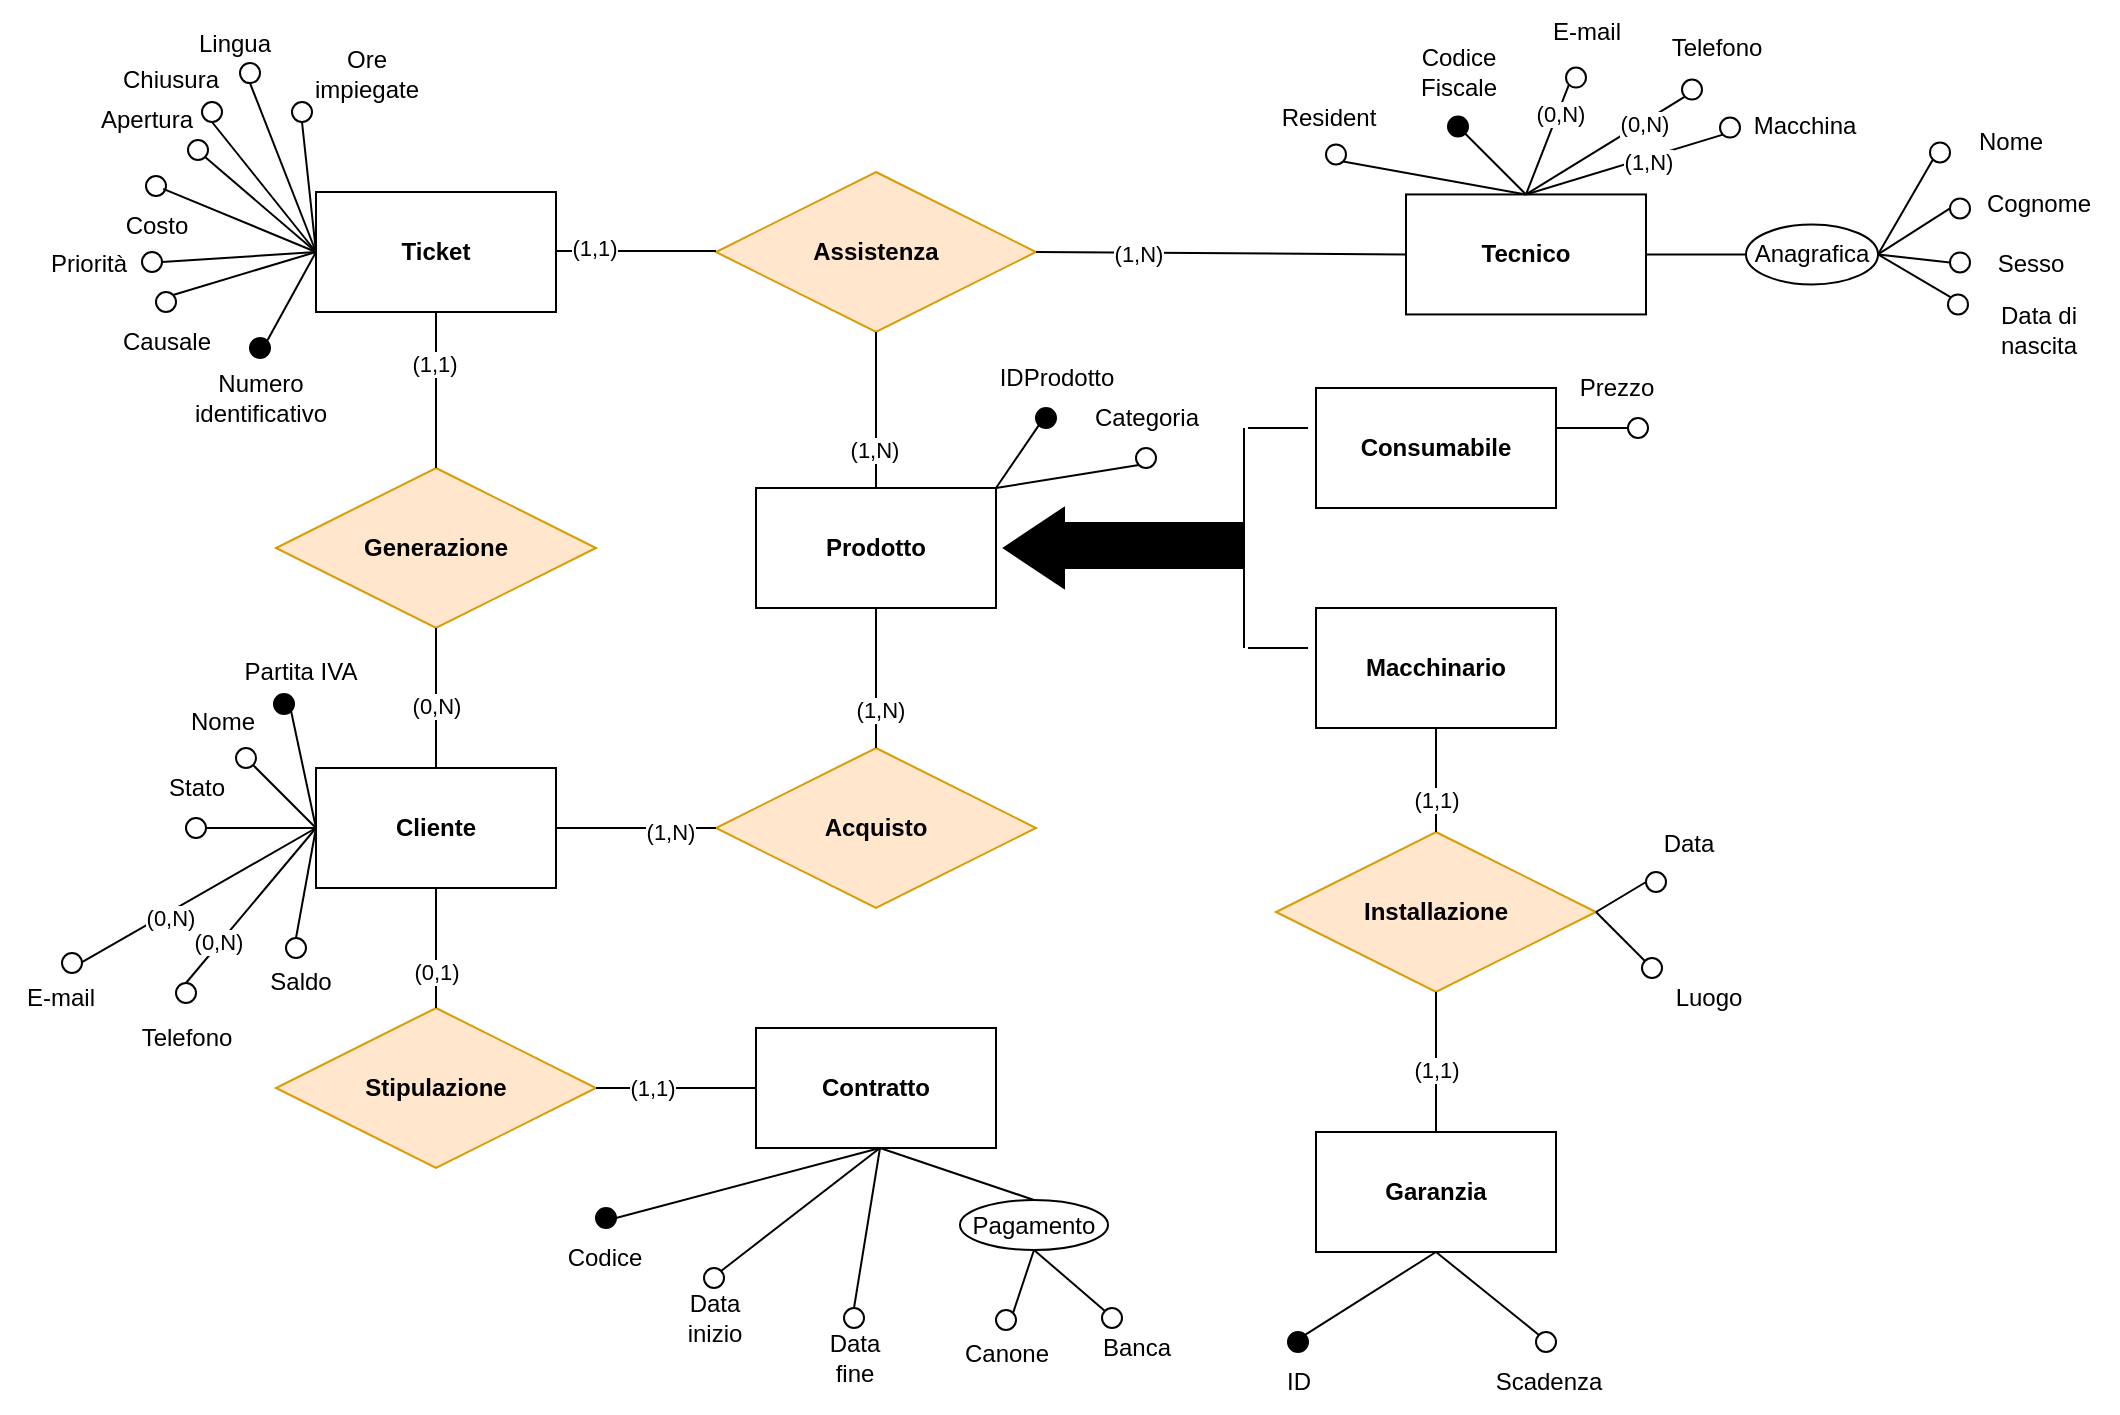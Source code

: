 <mxfile version="20.2.3" type="device"><diagram id="WCkFKTcD8QJV4buG_M0Y" name="Pagina-1"><mxGraphModel dx="1038" dy="641" grid="1" gridSize="10" guides="1" tooltips="1" connect="1" arrows="1" fold="1" page="1" pageScale="1" pageWidth="827" pageHeight="1169" math="0" shadow="0"><root><mxCell id="0"/><mxCell id="1" parent="0"/><mxCell id="jaDOFw0nCV8TzY5Cph0E-1" value="&lt;b&gt;Contratto&lt;/b&gt;" style="rounded=0;whiteSpace=wrap;html=1;" parent="1" vertex="1"><mxGeometry x="428" y="528" width="120" height="60" as="geometry"/></mxCell><mxCell id="jaDOFw0nCV8TzY5Cph0E-2" value="&lt;b&gt;Cliente&lt;/b&gt;" style="rounded=0;whiteSpace=wrap;html=1;" parent="1" vertex="1"><mxGeometry x="208" y="398" width="120" height="60" as="geometry"/></mxCell><mxCell id="jaDOFw0nCV8TzY5Cph0E-3" value="&lt;b&gt;Ticket&lt;/b&gt;" style="rounded=0;whiteSpace=wrap;html=1;" parent="1" vertex="1"><mxGeometry x="208" y="110" width="120" height="60" as="geometry"/></mxCell><mxCell id="jaDOFw0nCV8TzY5Cph0E-4" value="&lt;b&gt;Tecnico&lt;/b&gt;" style="rounded=0;whiteSpace=wrap;html=1;" parent="1" vertex="1"><mxGeometry x="753" y="111.22" width="120" height="60" as="geometry"/></mxCell><mxCell id="jaDOFw0nCV8TzY5Cph0E-5" value="&lt;b&gt;Stipulazione&lt;/b&gt;" style="rhombus;whiteSpace=wrap;html=1;fillColor=#ffe6cc;strokeColor=#d79b00;" parent="1" vertex="1"><mxGeometry x="188" y="518" width="160" height="80" as="geometry"/></mxCell><mxCell id="jaDOFw0nCV8TzY5Cph0E-6" value="&lt;b&gt;Generazione&lt;/b&gt;" style="rhombus;whiteSpace=wrap;html=1;fillColor=#ffe6cc;strokeColor=#d79b00;" parent="1" vertex="1"><mxGeometry x="188" y="248" width="160" height="80" as="geometry"/></mxCell><mxCell id="jaDOFw0nCV8TzY5Cph0E-7" value="" style="endArrow=none;html=1;rounded=0;exitX=0.5;exitY=0;exitDx=0;exitDy=0;entryX=0.5;entryY=1;entryDx=0;entryDy=0;" parent="1" source="jaDOFw0nCV8TzY5Cph0E-2" target="jaDOFw0nCV8TzY5Cph0E-6" edge="1"><mxGeometry width="50" height="50" relative="1" as="geometry"><mxPoint x="267.5" y="388" as="sourcePoint"/><mxPoint x="267.5" y="338" as="targetPoint"/></mxGeometry></mxCell><mxCell id="-6jxkSD3KiREKFxEEnWQ-5" value="(0,N)" style="edgeLabel;html=1;align=center;verticalAlign=middle;resizable=0;points=[];" parent="jaDOFw0nCV8TzY5Cph0E-7" vertex="1" connectable="0"><mxGeometry x="-0.469" y="2" relative="1" as="geometry"><mxPoint x="2" y="-13" as="offset"/></mxGeometry></mxCell><mxCell id="jaDOFw0nCV8TzY5Cph0E-8" value="&lt;b&gt;Assistenza&lt;/b&gt;" style="rhombus;whiteSpace=wrap;html=1;fillColor=#ffe6cc;strokeColor=#d79b00;" parent="1" vertex="1"><mxGeometry x="408" y="100" width="160" height="80" as="geometry"/></mxCell><mxCell id="jaDOFw0nCV8TzY5Cph0E-9" value="" style="endArrow=none;html=1;rounded=0;" parent="1" edge="1"><mxGeometry width="50" height="50" relative="1" as="geometry"><mxPoint x="328" y="139.5" as="sourcePoint"/><mxPoint x="408" y="139.5" as="targetPoint"/></mxGeometry></mxCell><mxCell id="-6jxkSD3KiREKFxEEnWQ-7" value="(1,1)" style="edgeLabel;html=1;align=center;verticalAlign=middle;resizable=0;points=[];" parent="jaDOFw0nCV8TzY5Cph0E-9" vertex="1" connectable="0"><mxGeometry x="-0.525" y="2" relative="1" as="geometry"><mxPoint as="offset"/></mxGeometry></mxCell><mxCell id="jaDOFw0nCV8TzY5Cph0E-10" value="" style="endArrow=none;html=1;rounded=0;exitX=1;exitY=0.5;exitDx=0;exitDy=0;entryX=0;entryY=0.5;entryDx=0;entryDy=0;" parent="1" source="jaDOFw0nCV8TzY5Cph0E-8" target="jaDOFw0nCV8TzY5Cph0E-4" edge="1"><mxGeometry width="50" height="50" relative="1" as="geometry"><mxPoint x="717" y="139.5" as="sourcePoint"/><mxPoint x="797" y="139.5" as="targetPoint"/></mxGeometry></mxCell><mxCell id="-6jxkSD3KiREKFxEEnWQ-8" value="(1,N)" style="edgeLabel;html=1;align=center;verticalAlign=middle;resizable=0;points=[];" parent="jaDOFw0nCV8TzY5Cph0E-10" vertex="1" connectable="0"><mxGeometry x="-0.45" relative="1" as="geometry"><mxPoint as="offset"/></mxGeometry></mxCell><mxCell id="jaDOFw0nCV8TzY5Cph0E-11" value="&lt;b&gt;Prodotto&lt;/b&gt;" style="rounded=0;whiteSpace=wrap;html=1;" parent="1" vertex="1"><mxGeometry x="428" y="258" width="120" height="60" as="geometry"/></mxCell><mxCell id="jaDOFw0nCV8TzY5Cph0E-12" value="" style="endArrow=none;html=1;rounded=0;entryX=0.5;entryY=1;entryDx=0;entryDy=0;exitX=0.5;exitY=0;exitDx=0;exitDy=0;" parent="1" source="jaDOFw0nCV8TzY5Cph0E-6" target="jaDOFw0nCV8TzY5Cph0E-3" edge="1"><mxGeometry width="50" height="50" relative="1" as="geometry"><mxPoint x="478" y="298" as="sourcePoint"/><mxPoint x="528" y="248" as="targetPoint"/></mxGeometry></mxCell><mxCell id="-6jxkSD3KiREKFxEEnWQ-6" value="(1,1)" style="edgeLabel;html=1;align=center;verticalAlign=middle;resizable=0;points=[];" parent="jaDOFw0nCV8TzY5Cph0E-12" vertex="1" connectable="0"><mxGeometry x="0.349" y="1" relative="1" as="geometry"><mxPoint as="offset"/></mxGeometry></mxCell><mxCell id="jaDOFw0nCV8TzY5Cph0E-13" value="&lt;b&gt;Acquisto&lt;/b&gt;" style="rhombus;whiteSpace=wrap;html=1;fillColor=#ffe6cc;strokeColor=#d79b00;" parent="1" vertex="1"><mxGeometry x="408" y="388" width="160" height="80" as="geometry"/></mxCell><mxCell id="jaDOFw0nCV8TzY5Cph0E-14" value="" style="endArrow=none;html=1;rounded=0;exitX=0.5;exitY=1;exitDx=0;exitDy=0;entryX=0.5;entryY=0;entryDx=0;entryDy=0;" parent="1" source="jaDOFw0nCV8TzY5Cph0E-2" target="jaDOFw0nCV8TzY5Cph0E-5" edge="1"><mxGeometry width="50" height="50" relative="1" as="geometry"><mxPoint x="478" y="438" as="sourcePoint"/><mxPoint x="528" y="388" as="targetPoint"/></mxGeometry></mxCell><mxCell id="-6jxkSD3KiREKFxEEnWQ-3" value="(0,1)" style="edgeLabel;html=1;align=center;verticalAlign=middle;resizable=0;points=[];" parent="jaDOFw0nCV8TzY5Cph0E-14" vertex="1" connectable="0"><mxGeometry x="0.613" relative="1" as="geometry"><mxPoint y="-7" as="offset"/></mxGeometry></mxCell><mxCell id="jaDOFw0nCV8TzY5Cph0E-15" value="" style="endArrow=none;html=1;rounded=0;entryX=0.5;entryY=1;entryDx=0;entryDy=0;exitX=0.5;exitY=0;exitDx=0;exitDy=0;" parent="1" source="jaDOFw0nCV8TzY5Cph0E-13" target="jaDOFw0nCV8TzY5Cph0E-11" edge="1"><mxGeometry width="50" height="50" relative="1" as="geometry"><mxPoint x="478" y="408" as="sourcePoint"/><mxPoint x="528" y="358" as="targetPoint"/></mxGeometry></mxCell><mxCell id="-6jxkSD3KiREKFxEEnWQ-2" value="(1,N)" style="edgeLabel;html=1;align=center;verticalAlign=middle;resizable=0;points=[];" parent="jaDOFw0nCV8TzY5Cph0E-15" vertex="1" connectable="0"><mxGeometry x="-0.44" y="-2" relative="1" as="geometry"><mxPoint as="offset"/></mxGeometry></mxCell><mxCell id="jaDOFw0nCV8TzY5Cph0E-16" value="" style="endArrow=none;html=1;rounded=0;entryX=1;entryY=0.5;entryDx=0;entryDy=0;exitX=0;exitY=0.5;exitDx=0;exitDy=0;" parent="1" source="jaDOFw0nCV8TzY5Cph0E-13" target="jaDOFw0nCV8TzY5Cph0E-2" edge="1"><mxGeometry width="50" height="50" relative="1" as="geometry"><mxPoint x="488" y="418" as="sourcePoint"/><mxPoint x="538" y="368" as="targetPoint"/></mxGeometry></mxCell><mxCell id="-6jxkSD3KiREKFxEEnWQ-1" value="(1,N)" style="edgeLabel;html=1;align=center;verticalAlign=middle;resizable=0;points=[];" parent="jaDOFw0nCV8TzY5Cph0E-16" vertex="1" connectable="0"><mxGeometry x="-0.425" y="2" relative="1" as="geometry"><mxPoint as="offset"/></mxGeometry></mxCell><mxCell id="jaDOFw0nCV8TzY5Cph0E-17" value="" style="endArrow=none;html=1;rounded=0;exitX=1;exitY=0.5;exitDx=0;exitDy=0;entryX=0;entryY=0.5;entryDx=0;entryDy=0;" parent="1" source="jaDOFw0nCV8TzY5Cph0E-5" target="jaDOFw0nCV8TzY5Cph0E-1" edge="1"><mxGeometry width="50" height="50" relative="1" as="geometry"><mxPoint x="488" y="418" as="sourcePoint"/><mxPoint x="538" y="368" as="targetPoint"/></mxGeometry></mxCell><mxCell id="-6jxkSD3KiREKFxEEnWQ-4" value="(1,1)" style="edgeLabel;html=1;align=center;verticalAlign=middle;resizable=0;points=[];" parent="jaDOFw0nCV8TzY5Cph0E-17" vertex="1" connectable="0"><mxGeometry x="-0.7" relative="1" as="geometry"><mxPoint x="16" as="offset"/></mxGeometry></mxCell><mxCell id="jaDOFw0nCV8TzY5Cph0E-18" value="" style="endArrow=none;html=1;rounded=0;entryX=0.5;entryY=1;entryDx=0;entryDy=0;exitX=0.5;exitY=0;exitDx=0;exitDy=0;" parent="1" source="jaDOFw0nCV8TzY5Cph0E-11" target="jaDOFw0nCV8TzY5Cph0E-8" edge="1"><mxGeometry width="50" height="50" relative="1" as="geometry"><mxPoint x="638" y="358" as="sourcePoint"/><mxPoint x="638" y="288" as="targetPoint"/></mxGeometry></mxCell><mxCell id="-6jxkSD3KiREKFxEEnWQ-9" value="(1,N)" style="edgeLabel;html=1;align=center;verticalAlign=middle;resizable=0;points=[];" parent="jaDOFw0nCV8TzY5Cph0E-18" vertex="1" connectable="0"><mxGeometry x="-0.497" y="1" relative="1" as="geometry"><mxPoint as="offset"/></mxGeometry></mxCell><mxCell id="jaDOFw0nCV8TzY5Cph0E-19" value="" style="endArrow=none;html=1;rounded=0;exitX=0;exitY=1;exitDx=0;exitDy=0;entryX=1;entryY=0;entryDx=0;entryDy=0;" parent="1" source="jaDOFw0nCV8TzY5Cph0E-21" target="jaDOFw0nCV8TzY5Cph0E-11" edge="1"><mxGeometry width="50" height="50" relative="1" as="geometry"><mxPoint x="694" y="418" as="sourcePoint"/><mxPoint x="488" y="258" as="targetPoint"/></mxGeometry></mxCell><mxCell id="jaDOFw0nCV8TzY5Cph0E-20" value="" style="ellipse;whiteSpace=wrap;html=1;aspect=fixed;" parent="1" vertex="1"><mxGeometry x="618" y="238" width="10" height="10" as="geometry"/></mxCell><mxCell id="jaDOFw0nCV8TzY5Cph0E-21" value="" style="ellipse;whiteSpace=wrap;html=1;aspect=fixed;fillColor=#000000;" parent="1" vertex="1"><mxGeometry x="568" y="218" width="10" height="10" as="geometry"/></mxCell><mxCell id="jaDOFw0nCV8TzY5Cph0E-22" value="" style="endArrow=none;html=1;rounded=0;entryX=1;entryY=0;entryDx=0;entryDy=0;exitX=0;exitY=1;exitDx=0;exitDy=0;" parent="1" source="jaDOFw0nCV8TzY5Cph0E-20" target="jaDOFw0nCV8TzY5Cph0E-11" edge="1"><mxGeometry width="50" height="50" relative="1" as="geometry"><mxPoint x="535.464" y="236.536" as="sourcePoint"/><mxPoint x="492" y="268" as="targetPoint"/></mxGeometry></mxCell><mxCell id="jaDOFw0nCV8TzY5Cph0E-23" value="IDProdotto" style="text;html=1;align=center;verticalAlign=middle;resizable=0;points=[];autosize=1;strokeColor=none;fillColor=none;" parent="1" vertex="1"><mxGeometry x="538" y="188" width="80" height="30" as="geometry"/></mxCell><mxCell id="jaDOFw0nCV8TzY5Cph0E-24" value="Categoria" style="text;html=1;align=center;verticalAlign=middle;resizable=0;points=[];autosize=1;strokeColor=none;fillColor=none;" parent="1" vertex="1"><mxGeometry x="583" y="208" width="80" height="30" as="geometry"/></mxCell><mxCell id="jaDOFw0nCV8TzY5Cph0E-25" value="" style="triangle;whiteSpace=wrap;html=1;fillColor=#000000;rotation=-180;" parent="1" vertex="1"><mxGeometry x="552" y="268" width="30" height="40" as="geometry"/></mxCell><mxCell id="jaDOFw0nCV8TzY5Cph0E-26" value="" style="rounded=0;whiteSpace=wrap;html=1;fillColor=#000000;" parent="1" vertex="1"><mxGeometry x="582" y="275.5" width="90" height="22.5" as="geometry"/></mxCell><mxCell id="jaDOFw0nCV8TzY5Cph0E-29" value="" style="endArrow=none;html=1;rounded=0;" parent="1" edge="1"><mxGeometry width="50" height="50" relative="1" as="geometry"><mxPoint x="672" y="338" as="sourcePoint"/><mxPoint x="672" y="228" as="targetPoint"/></mxGeometry></mxCell><mxCell id="jaDOFw0nCV8TzY5Cph0E-30" value="" style="endArrow=none;html=1;rounded=0;entryX=0;entryY=0.5;entryDx=0;entryDy=0;" parent="1" edge="1"><mxGeometry width="50" height="50" relative="1" as="geometry"><mxPoint x="674" y="338" as="sourcePoint"/><mxPoint x="704" y="338" as="targetPoint"/></mxGeometry></mxCell><mxCell id="jaDOFw0nCV8TzY5Cph0E-31" value="" style="endArrow=none;html=1;rounded=0;entryX=0;entryY=0.5;entryDx=0;entryDy=0;" parent="1" edge="1"><mxGeometry width="50" height="50" relative="1" as="geometry"><mxPoint x="674" y="228" as="sourcePoint"/><mxPoint x="704" y="228" as="targetPoint"/></mxGeometry></mxCell><mxCell id="jaDOFw0nCV8TzY5Cph0E-32" value="" style="ellipse;whiteSpace=wrap;html=1;aspect=fixed;" parent="1" vertex="1"><mxGeometry x="864" y="223" width="10" height="10" as="geometry"/></mxCell><mxCell id="jaDOFw0nCV8TzY5Cph0E-33" value="" style="endArrow=none;html=1;rounded=0;entryX=0;entryY=0.5;entryDx=0;entryDy=0;exitX=1;exitY=0.5;exitDx=0;exitDy=0;" parent="1" target="jaDOFw0nCV8TzY5Cph0E-32" edge="1"><mxGeometry width="50" height="50" relative="1" as="geometry"><mxPoint x="820" y="228" as="sourcePoint"/><mxPoint x="744" y="368" as="targetPoint"/></mxGeometry></mxCell><mxCell id="jaDOFw0nCV8TzY5Cph0E-34" value="Prezzo" style="text;html=1;align=center;verticalAlign=middle;resizable=0;points=[];autosize=1;strokeColor=none;fillColor=none;" parent="1" vertex="1"><mxGeometry x="828" y="193" width="60" height="30" as="geometry"/></mxCell><mxCell id="jaDOFw0nCV8TzY5Cph0E-35" value="&lt;b&gt;Macchinario&lt;/b&gt;" style="rounded=0;whiteSpace=wrap;html=1;" parent="1" vertex="1"><mxGeometry x="708" y="318" width="120" height="60" as="geometry"/></mxCell><mxCell id="jaDOFw0nCV8TzY5Cph0E-36" value="&lt;b&gt;Consumabile&lt;/b&gt;" style="rounded=0;whiteSpace=wrap;html=1;" parent="1" vertex="1"><mxGeometry x="708" y="208" width="120" height="60" as="geometry"/></mxCell><mxCell id="jaDOFw0nCV8TzY5Cph0E-37" value="&lt;b&gt;Installazione&lt;/b&gt;" style="rhombus;whiteSpace=wrap;html=1;fillColor=#ffe6cc;strokeColor=#d79b00;" parent="1" vertex="1"><mxGeometry x="688" y="430" width="160" height="80" as="geometry"/></mxCell><mxCell id="jaDOFw0nCV8TzY5Cph0E-38" value="" style="endArrow=none;html=1;rounded=0;entryX=0.5;entryY=1;entryDx=0;entryDy=0;exitX=0.5;exitY=0;exitDx=0;exitDy=0;" parent="1" source="jaDOFw0nCV8TzY5Cph0E-37" target="jaDOFw0nCV8TzY5Cph0E-35" edge="1"><mxGeometry width="50" height="50" relative="1" as="geometry"><mxPoint x="480" y="410" as="sourcePoint"/><mxPoint x="530" y="360" as="targetPoint"/></mxGeometry></mxCell><mxCell id="-6jxkSD3KiREKFxEEnWQ-10" value="(1,1)" style="edgeLabel;html=1;align=center;verticalAlign=middle;resizable=0;points=[];" parent="jaDOFw0nCV8TzY5Cph0E-38" vertex="1" connectable="0"><mxGeometry x="-0.554" y="1" relative="1" as="geometry"><mxPoint x="1" y="-5" as="offset"/></mxGeometry></mxCell><mxCell id="jaDOFw0nCV8TzY5Cph0E-39" value="&lt;b&gt;Garanzia&lt;/b&gt;" style="rounded=0;whiteSpace=wrap;html=1;" parent="1" vertex="1"><mxGeometry x="708" y="580" width="120" height="60" as="geometry"/></mxCell><mxCell id="jaDOFw0nCV8TzY5Cph0E-40" value="" style="endArrow=none;html=1;rounded=0;entryX=0.5;entryY=1;entryDx=0;entryDy=0;exitX=0.5;exitY=0;exitDx=0;exitDy=0;" parent="1" source="jaDOFw0nCV8TzY5Cph0E-39" target="jaDOFw0nCV8TzY5Cph0E-37" edge="1"><mxGeometry width="50" height="50" relative="1" as="geometry"><mxPoint x="778" y="440" as="sourcePoint"/><mxPoint x="778" y="388" as="targetPoint"/></mxGeometry></mxCell><mxCell id="-6jxkSD3KiREKFxEEnWQ-11" value="(1,1)" style="edgeLabel;html=1;align=center;verticalAlign=middle;resizable=0;points=[];" parent="jaDOFw0nCV8TzY5Cph0E-40" vertex="1" connectable="0"><mxGeometry x="-0.383" y="2" relative="1" as="geometry"><mxPoint x="2" y="-10" as="offset"/></mxGeometry></mxCell><mxCell id="jaDOFw0nCV8TzY5Cph0E-41" value="Scadenza" style="text;html=1;align=center;verticalAlign=middle;resizable=0;points=[];autosize=1;strokeColor=none;fillColor=none;" parent="1" vertex="1"><mxGeometry x="784" y="690" width="80" height="30" as="geometry"/></mxCell><mxCell id="jaDOFw0nCV8TzY5Cph0E-42" value="" style="ellipse;whiteSpace=wrap;html=1;aspect=fixed;" parent="1" vertex="1"><mxGeometry x="818" y="680" width="10" height="10" as="geometry"/></mxCell><mxCell id="jaDOFw0nCV8TzY5Cph0E-43" value="" style="ellipse;whiteSpace=wrap;html=1;aspect=fixed;strokeColor=#000000;fillColor=#000000;" parent="1" vertex="1"><mxGeometry x="694" y="680" width="10" height="10" as="geometry"/></mxCell><mxCell id="jaDOFw0nCV8TzY5Cph0E-44" value="ID" style="text;html=1;align=center;verticalAlign=middle;resizable=0;points=[];autosize=1;strokeColor=none;fillColor=none;" parent="1" vertex="1"><mxGeometry x="679" y="690" width="40" height="30" as="geometry"/></mxCell><mxCell id="jaDOFw0nCV8TzY5Cph0E-45" value="" style="endArrow=none;html=1;rounded=0;entryX=0.5;entryY=1;entryDx=0;entryDy=0;exitX=1;exitY=0;exitDx=0;exitDy=0;" parent="1" source="jaDOFw0nCV8TzY5Cph0E-43" target="jaDOFw0nCV8TzY5Cph0E-39" edge="1"><mxGeometry width="50" height="50" relative="1" as="geometry"><mxPoint x="480" y="680" as="sourcePoint"/><mxPoint x="530" y="630" as="targetPoint"/></mxGeometry></mxCell><mxCell id="jaDOFw0nCV8TzY5Cph0E-46" value="" style="endArrow=none;html=1;rounded=0;entryX=0;entryY=0;entryDx=0;entryDy=0;exitX=0.5;exitY=1;exitDx=0;exitDy=0;" parent="1" source="jaDOFw0nCV8TzY5Cph0E-39" target="jaDOFw0nCV8TzY5Cph0E-42" edge="1"><mxGeometry width="50" height="50" relative="1" as="geometry"><mxPoint x="712.536" y="691.464" as="sourcePoint"/><mxPoint x="778" y="650" as="targetPoint"/></mxGeometry></mxCell><mxCell id="jaDOFw0nCV8TzY5Cph0E-47" value="" style="ellipse;whiteSpace=wrap;html=1;aspect=fixed;" parent="1" vertex="1"><mxGeometry x="873" y="450" width="10" height="10" as="geometry"/></mxCell><mxCell id="jaDOFw0nCV8TzY5Cph0E-48" value="Data" style="text;html=1;align=center;verticalAlign=middle;resizable=0;points=[];autosize=1;strokeColor=none;fillColor=none;" parent="1" vertex="1"><mxGeometry x="869" y="421" width="50" height="30" as="geometry"/></mxCell><mxCell id="jaDOFw0nCV8TzY5Cph0E-49" value="" style="ellipse;whiteSpace=wrap;html=1;aspect=fixed;" parent="1" vertex="1"><mxGeometry x="871" y="493" width="10" height="10" as="geometry"/></mxCell><mxCell id="jaDOFw0nCV8TzY5Cph0E-50" value="Luogo" style="text;html=1;align=center;verticalAlign=middle;resizable=0;points=[];autosize=1;strokeColor=none;fillColor=none;" parent="1" vertex="1"><mxGeometry x="874" y="498" width="60" height="30" as="geometry"/></mxCell><mxCell id="jaDOFw0nCV8TzY5Cph0E-51" value="" style="endArrow=none;html=1;rounded=0;entryX=1;entryY=0.5;entryDx=0;entryDy=0;exitX=0;exitY=0.5;exitDx=0;exitDy=0;" parent="1" source="jaDOFw0nCV8TzY5Cph0E-47" target="jaDOFw0nCV8TzY5Cph0E-37" edge="1"><mxGeometry width="50" height="50" relative="1" as="geometry"><mxPoint x="490" y="560" as="sourcePoint"/><mxPoint x="540" y="510" as="targetPoint"/></mxGeometry></mxCell><mxCell id="jaDOFw0nCV8TzY5Cph0E-52" value="" style="endArrow=none;html=1;rounded=0;entryX=1;entryY=0.5;entryDx=0;entryDy=0;exitX=0;exitY=0;exitDx=0;exitDy=0;" parent="1" source="jaDOFw0nCV8TzY5Cph0E-49" target="jaDOFw0nCV8TzY5Cph0E-37" edge="1"><mxGeometry width="50" height="50" relative="1" as="geometry"><mxPoint x="883" y="465" as="sourcePoint"/><mxPoint x="858" y="480" as="targetPoint"/></mxGeometry></mxCell><mxCell id="jaDOFw0nCV8TzY5Cph0E-53" value="" style="ellipse;whiteSpace=wrap;html=1;aspect=fixed;fillColor=#000000;" parent="1" vertex="1"><mxGeometry x="774" y="72.22" width="10" height="10" as="geometry"/></mxCell><mxCell id="jaDOFw0nCV8TzY5Cph0E-54" value="" style="ellipse;whiteSpace=wrap;html=1;aspect=fixed;" parent="1" vertex="1"><mxGeometry x="1015" y="85.22" width="10" height="10" as="geometry"/></mxCell><mxCell id="jaDOFw0nCV8TzY5Cph0E-55" value="" style="ellipse;whiteSpace=wrap;html=1;aspect=fixed;" parent="1" vertex="1"><mxGeometry x="1025" y="113.22" width="10" height="10" as="geometry"/></mxCell><mxCell id="jaDOFw0nCV8TzY5Cph0E-56" value="Codice&lt;br&gt;Fiscale" style="text;html=1;align=center;verticalAlign=middle;resizable=0;points=[];autosize=1;strokeColor=none;fillColor=none;" parent="1" vertex="1"><mxGeometry x="749" y="30.22" width="60" height="40" as="geometry"/></mxCell><mxCell id="jaDOFw0nCV8TzY5Cph0E-57" value="Nome" style="text;html=1;align=center;verticalAlign=middle;resizable=0;points=[];autosize=1;strokeColor=none;fillColor=none;" parent="1" vertex="1"><mxGeometry x="1025" y="70.22" width="60" height="30" as="geometry"/></mxCell><mxCell id="jaDOFw0nCV8TzY5Cph0E-58" value="Anagrafica" style="ellipse;whiteSpace=wrap;html=1;" parent="1" vertex="1"><mxGeometry x="923" y="126.22" width="66" height="30" as="geometry"/></mxCell><mxCell id="jaDOFw0nCV8TzY5Cph0E-59" value="Cognome" style="text;html=1;align=center;verticalAlign=middle;resizable=0;points=[];autosize=1;strokeColor=none;fillColor=none;" parent="1" vertex="1"><mxGeometry x="1029" y="101.22" width="80" height="30" as="geometry"/></mxCell><mxCell id="jaDOFw0nCV8TzY5Cph0E-60" value="Sesso" style="text;html=1;align=center;verticalAlign=middle;resizable=0;points=[];autosize=1;strokeColor=none;fillColor=none;" parent="1" vertex="1"><mxGeometry x="1035" y="131.22" width="60" height="30" as="geometry"/></mxCell><mxCell id="jaDOFw0nCV8TzY5Cph0E-61" value="" style="ellipse;whiteSpace=wrap;html=1;aspect=fixed;" parent="1" vertex="1"><mxGeometry x="1025" y="140.22" width="10" height="10" as="geometry"/></mxCell><mxCell id="jaDOFw0nCV8TzY5Cph0E-62" value="" style="ellipse;whiteSpace=wrap;html=1;aspect=fixed;" parent="1" vertex="1"><mxGeometry x="1024" y="161.22" width="10" height="10" as="geometry"/></mxCell><mxCell id="jaDOFw0nCV8TzY5Cph0E-63" value="Data di&lt;br&gt;nascita" style="text;html=1;align=center;verticalAlign=middle;resizable=0;points=[];autosize=1;strokeColor=none;fillColor=none;" parent="1" vertex="1"><mxGeometry x="1039" y="159.22" width="60" height="40" as="geometry"/></mxCell><mxCell id="jaDOFw0nCV8TzY5Cph0E-64" value="" style="ellipse;whiteSpace=wrap;html=1;aspect=fixed;" parent="1" vertex="1"><mxGeometry x="713" y="86.22" width="10" height="10" as="geometry"/></mxCell><mxCell id="jaDOFw0nCV8TzY5Cph0E-65" value="Resident" style="text;html=1;align=center;verticalAlign=middle;resizable=0;points=[];autosize=1;strokeColor=none;fillColor=none;" parent="1" vertex="1"><mxGeometry x="679" y="58.22" width="70" height="30" as="geometry"/></mxCell><mxCell id="jaDOFw0nCV8TzY5Cph0E-70" value="" style="ellipse;whiteSpace=wrap;html=1;aspect=fixed;" parent="1" vertex="1"><mxGeometry x="833" y="47.78" width="10" height="10" as="geometry"/></mxCell><mxCell id="jaDOFw0nCV8TzY5Cph0E-71" value="E-mail" style="text;html=1;align=center;verticalAlign=middle;resizable=0;points=[];autosize=1;strokeColor=none;fillColor=none;" parent="1" vertex="1"><mxGeometry x="813" y="14.78" width="60" height="30" as="geometry"/></mxCell><mxCell id="jaDOFw0nCV8TzY5Cph0E-73" value="Telefono" style="text;html=1;align=center;verticalAlign=middle;resizable=0;points=[];autosize=1;strokeColor=none;fillColor=none;" parent="1" vertex="1"><mxGeometry x="873" y="23.33" width="70" height="30" as="geometry"/></mxCell><mxCell id="jaDOFw0nCV8TzY5Cph0E-76" value="" style="ellipse;whiteSpace=wrap;html=1;aspect=fixed;" parent="1" vertex="1"><mxGeometry x="891" y="53.78" width="10" height="10" as="geometry"/></mxCell><mxCell id="jaDOFw0nCV8TzY5Cph0E-77" value="" style="endArrow=none;html=1;rounded=0;entryX=1;entryY=1;entryDx=0;entryDy=0;exitX=0.5;exitY=0;exitDx=0;exitDy=0;" parent="1" source="jaDOFw0nCV8TzY5Cph0E-4" target="jaDOFw0nCV8TzY5Cph0E-64" edge="1"><mxGeometry width="50" height="50" relative="1" as="geometry"><mxPoint x="865" y="251.22" as="sourcePoint"/><mxPoint x="915" y="201.22" as="targetPoint"/></mxGeometry></mxCell><mxCell id="jaDOFw0nCV8TzY5Cph0E-78" value="" style="endArrow=none;html=1;rounded=0;entryX=1;entryY=1;entryDx=0;entryDy=0;exitX=0.5;exitY=0;exitDx=0;exitDy=0;" parent="1" source="jaDOFw0nCV8TzY5Cph0E-4" target="jaDOFw0nCV8TzY5Cph0E-53" edge="1"><mxGeometry width="50" height="50" relative="1" as="geometry"><mxPoint x="865" y="251.22" as="sourcePoint"/><mxPoint x="915" y="201.22" as="targetPoint"/></mxGeometry></mxCell><mxCell id="jaDOFw0nCV8TzY5Cph0E-79" value="" style="endArrow=none;html=1;rounded=0;entryX=0;entryY=1;entryDx=0;entryDy=0;exitX=0.5;exitY=0;exitDx=0;exitDy=0;" parent="1" source="jaDOFw0nCV8TzY5Cph0E-4" target="jaDOFw0nCV8TzY5Cph0E-70" edge="1"><mxGeometry width="50" height="50" relative="1" as="geometry"><mxPoint x="823" y="121.22" as="sourcePoint"/><mxPoint x="792.536" y="90.756" as="targetPoint"/></mxGeometry></mxCell><mxCell id="jaDOFw0nCV8TzY5Cph0E-86" value="(0,N)" style="edgeLabel;html=1;align=center;verticalAlign=middle;resizable=0;points=[];" parent="jaDOFw0nCV8TzY5Cph0E-79" vertex="1" connectable="0"><mxGeometry x="0.469" y="-1" relative="1" as="geometry"><mxPoint as="offset"/></mxGeometry></mxCell><mxCell id="jaDOFw0nCV8TzY5Cph0E-80" value="" style="endArrow=none;html=1;rounded=0;entryX=0;entryY=1;entryDx=0;entryDy=0;exitX=0.5;exitY=0;exitDx=0;exitDy=0;" parent="1" source="jaDOFw0nCV8TzY5Cph0E-4" target="jaDOFw0nCV8TzY5Cph0E-76" edge="1"><mxGeometry width="50" height="50" relative="1" as="geometry"><mxPoint x="823" y="121.22" as="sourcePoint"/><mxPoint x="866.464" y="80.756" as="targetPoint"/></mxGeometry></mxCell><mxCell id="jaDOFw0nCV8TzY5Cph0E-87" value="(0,N)" style="edgeLabel;html=1;align=center;verticalAlign=middle;resizable=0;points=[];" parent="jaDOFw0nCV8TzY5Cph0E-80" vertex="1" connectable="0"><mxGeometry x="0.484" relative="1" as="geometry"><mxPoint y="1" as="offset"/></mxGeometry></mxCell><mxCell id="jaDOFw0nCV8TzY5Cph0E-81" value="" style="endArrow=none;html=1;rounded=0;entryX=0;entryY=0.5;entryDx=0;entryDy=0;exitX=1;exitY=0.5;exitDx=0;exitDy=0;" parent="1" source="jaDOFw0nCV8TzY5Cph0E-4" target="jaDOFw0nCV8TzY5Cph0E-58" edge="1"><mxGeometry width="50" height="50" relative="1" as="geometry"><mxPoint x="823" y="121.22" as="sourcePoint"/><mxPoint x="924.464" y="86.756" as="targetPoint"/></mxGeometry></mxCell><mxCell id="jaDOFw0nCV8TzY5Cph0E-82" value="" style="endArrow=none;html=1;rounded=0;entryX=0;entryY=1;entryDx=0;entryDy=0;exitX=1;exitY=0.5;exitDx=0;exitDy=0;" parent="1" source="jaDOFw0nCV8TzY5Cph0E-58" target="jaDOFw0nCV8TzY5Cph0E-54" edge="1"><mxGeometry width="50" height="50" relative="1" as="geometry"><mxPoint x="883" y="151.22" as="sourcePoint"/><mxPoint x="933" y="151.22" as="targetPoint"/></mxGeometry></mxCell><mxCell id="jaDOFw0nCV8TzY5Cph0E-83" value="" style="endArrow=none;html=1;rounded=0;entryX=0;entryY=0.5;entryDx=0;entryDy=0;exitX=1;exitY=0.5;exitDx=0;exitDy=0;" parent="1" source="jaDOFw0nCV8TzY5Cph0E-58" target="jaDOFw0nCV8TzY5Cph0E-55" edge="1"><mxGeometry width="50" height="50" relative="1" as="geometry"><mxPoint x="999" y="151.22" as="sourcePoint"/><mxPoint x="1026.464" y="103.756" as="targetPoint"/></mxGeometry></mxCell><mxCell id="jaDOFw0nCV8TzY5Cph0E-84" value="" style="endArrow=none;html=1;rounded=0;entryX=0;entryY=0.5;entryDx=0;entryDy=0;exitX=1;exitY=0.5;exitDx=0;exitDy=0;" parent="1" source="jaDOFw0nCV8TzY5Cph0E-58" target="jaDOFw0nCV8TzY5Cph0E-61" edge="1"><mxGeometry width="50" height="50" relative="1" as="geometry"><mxPoint x="999" y="151.22" as="sourcePoint"/><mxPoint x="1035" y="128.22" as="targetPoint"/></mxGeometry></mxCell><mxCell id="jaDOFw0nCV8TzY5Cph0E-85" value="" style="endArrow=none;html=1;rounded=0;entryX=0;entryY=0;entryDx=0;entryDy=0;exitX=1;exitY=0.5;exitDx=0;exitDy=0;" parent="1" source="jaDOFw0nCV8TzY5Cph0E-58" target="jaDOFw0nCV8TzY5Cph0E-62" edge="1"><mxGeometry width="50" height="50" relative="1" as="geometry"><mxPoint x="999" y="151.22" as="sourcePoint"/><mxPoint x="1035" y="155.22" as="targetPoint"/></mxGeometry></mxCell><mxCell id="jaDOFw0nCV8TzY5Cph0E-88" value="" style="ellipse;whiteSpace=wrap;html=1;aspect=fixed;fillColor=#000000;" parent="1" vertex="1"><mxGeometry x="348" y="618" width="10" height="10" as="geometry"/></mxCell><mxCell id="jaDOFw0nCV8TzY5Cph0E-89" value="" style="ellipse;whiteSpace=wrap;html=1;aspect=fixed;" parent="1" vertex="1"><mxGeometry x="402" y="648" width="10" height="10" as="geometry"/></mxCell><mxCell id="jaDOFw0nCV8TzY5Cph0E-90" value="" style="ellipse;whiteSpace=wrap;html=1;aspect=fixed;" parent="1" vertex="1"><mxGeometry x="548" y="669" width="10" height="10" as="geometry"/></mxCell><mxCell id="jaDOFw0nCV8TzY5Cph0E-91" value="" style="ellipse;whiteSpace=wrap;html=1;aspect=fixed;" parent="1" vertex="1"><mxGeometry x="601" y="668" width="10" height="10" as="geometry"/></mxCell><mxCell id="jaDOFw0nCV8TzY5Cph0E-92" value="" style="ellipse;whiteSpace=wrap;html=1;aspect=fixed;" parent="1" vertex="1"><mxGeometry x="472" y="668" width="10" height="10" as="geometry"/></mxCell><mxCell id="jaDOFw0nCV8TzY5Cph0E-93" value="Data&lt;br&gt;inizio" style="text;html=1;align=center;verticalAlign=middle;resizable=0;points=[];autosize=1;strokeColor=none;fillColor=none;" parent="1" vertex="1"><mxGeometry x="382" y="653" width="50" height="40" as="geometry"/></mxCell><mxCell id="jaDOFw0nCV8TzY5Cph0E-94" value="Data&lt;br&gt;fine" style="text;html=1;align=center;verticalAlign=middle;resizable=0;points=[];autosize=1;strokeColor=none;fillColor=none;" parent="1" vertex="1"><mxGeometry x="452" y="673" width="50" height="40" as="geometry"/></mxCell><mxCell id="jaDOFw0nCV8TzY5Cph0E-95" value="Canone" style="text;html=1;align=center;verticalAlign=middle;resizable=0;points=[];autosize=1;strokeColor=none;fillColor=none;" parent="1" vertex="1"><mxGeometry x="518" y="676" width="70" height="30" as="geometry"/></mxCell><mxCell id="jaDOFw0nCV8TzY5Cph0E-96" value="Banca" style="text;html=1;align=center;verticalAlign=middle;resizable=0;points=[];autosize=1;strokeColor=none;fillColor=none;" parent="1" vertex="1"><mxGeometry x="588" y="673" width="60" height="30" as="geometry"/></mxCell><mxCell id="jaDOFw0nCV8TzY5Cph0E-97" value="" style="endArrow=none;html=1;rounded=0;entryX=0.5;entryY=1;entryDx=0;entryDy=0;exitX=1;exitY=0.5;exitDx=0;exitDy=0;" parent="1" source="jaDOFw0nCV8TzY5Cph0E-88" edge="1"><mxGeometry width="50" height="50" relative="1" as="geometry"><mxPoint x="452" y="728" as="sourcePoint"/><mxPoint x="490" y="588" as="targetPoint"/></mxGeometry></mxCell><mxCell id="jaDOFw0nCV8TzY5Cph0E-98" value="" style="endArrow=none;html=1;rounded=0;entryX=0.5;entryY=1;entryDx=0;entryDy=0;exitX=1;exitY=0;exitDx=0;exitDy=0;" parent="1" source="jaDOFw0nCV8TzY5Cph0E-89" edge="1"><mxGeometry width="50" height="50" relative="1" as="geometry"><mxPoint x="452" y="728" as="sourcePoint"/><mxPoint x="490" y="588" as="targetPoint"/></mxGeometry></mxCell><mxCell id="jaDOFw0nCV8TzY5Cph0E-99" value="Pagamento" style="ellipse;whiteSpace=wrap;html=1;" parent="1" vertex="1"><mxGeometry x="530" y="614" width="74" height="25" as="geometry"/></mxCell><mxCell id="jaDOFw0nCV8TzY5Cph0E-100" value="" style="endArrow=none;html=1;rounded=0;entryX=0.5;entryY=1;entryDx=0;entryDy=0;exitX=0.5;exitY=0;exitDx=0;exitDy=0;" parent="1" source="jaDOFw0nCV8TzY5Cph0E-92" edge="1"><mxGeometry width="50" height="50" relative="1" as="geometry"><mxPoint x="452" y="728" as="sourcePoint"/><mxPoint x="490" y="588" as="targetPoint"/></mxGeometry></mxCell><mxCell id="jaDOFw0nCV8TzY5Cph0E-101" value="" style="endArrow=none;html=1;rounded=0;entryX=0.5;entryY=1;entryDx=0;entryDy=0;exitX=0.5;exitY=0;exitDx=0;exitDy=0;" parent="1" source="jaDOFw0nCV8TzY5Cph0E-99" edge="1"><mxGeometry width="50" height="50" relative="1" as="geometry"><mxPoint x="452" y="728" as="sourcePoint"/><mxPoint x="490" y="588" as="targetPoint"/></mxGeometry></mxCell><mxCell id="jaDOFw0nCV8TzY5Cph0E-102" value="" style="endArrow=none;html=1;rounded=0;entryX=0.5;entryY=1;entryDx=0;entryDy=0;exitX=1;exitY=0;exitDx=0;exitDy=0;" parent="1" source="jaDOFw0nCV8TzY5Cph0E-90" target="jaDOFw0nCV8TzY5Cph0E-99" edge="1"><mxGeometry width="50" height="50" relative="1" as="geometry"><mxPoint x="438" y="734" as="sourcePoint"/><mxPoint x="553" y="645" as="targetPoint"/></mxGeometry></mxCell><mxCell id="jaDOFw0nCV8TzY5Cph0E-103" value="" style="endArrow=none;html=1;rounded=0;entryX=0.5;entryY=1;entryDx=0;entryDy=0;exitX=0;exitY=0;exitDx=0;exitDy=0;" parent="1" source="jaDOFw0nCV8TzY5Cph0E-91" target="jaDOFw0nCV8TzY5Cph0E-99" edge="1"><mxGeometry width="50" height="50" relative="1" as="geometry"><mxPoint x="438" y="734" as="sourcePoint"/><mxPoint x="553" y="645" as="targetPoint"/></mxGeometry></mxCell><mxCell id="jaDOFw0nCV8TzY5Cph0E-104" value="Codice" style="text;html=1;align=center;verticalAlign=middle;resizable=0;points=[];autosize=1;strokeColor=none;fillColor=none;" parent="1" vertex="1"><mxGeometry x="322" y="628" width="60" height="30" as="geometry"/></mxCell><mxCell id="jaDOFw0nCV8TzY5Cph0E-105" value="" style="ellipse;whiteSpace=wrap;html=1;aspect=fixed;" parent="1" vertex="1"><mxGeometry x="168" y="388" width="10" height="10" as="geometry"/></mxCell><mxCell id="jaDOFw0nCV8TzY5Cph0E-106" value="Nome" style="text;html=1;align=center;verticalAlign=middle;resizable=0;points=[];autosize=1;strokeColor=none;fillColor=none;" parent="1" vertex="1"><mxGeometry x="131" y="360" width="60" height="30" as="geometry"/></mxCell><mxCell id="jaDOFw0nCV8TzY5Cph0E-107" value="" style="ellipse;whiteSpace=wrap;html=1;aspect=fixed;fillColor=#000000;" parent="1" vertex="1"><mxGeometry x="187" y="361" width="10" height="10" as="geometry"/></mxCell><mxCell id="jaDOFw0nCV8TzY5Cph0E-108" value="" style="ellipse;whiteSpace=wrap;html=1;aspect=fixed;" parent="1" vertex="1"><mxGeometry x="143" y="423" width="10" height="10" as="geometry"/></mxCell><mxCell id="jaDOFw0nCV8TzY5Cph0E-109" value="" style="ellipse;whiteSpace=wrap;html=1;aspect=fixed;" parent="1" vertex="1"><mxGeometry x="138" y="505.5" width="10" height="10" as="geometry"/></mxCell><mxCell id="jaDOFw0nCV8TzY5Cph0E-110" value="" style="ellipse;whiteSpace=wrap;html=1;aspect=fixed;" parent="1" vertex="1"><mxGeometry x="193" y="483" width="10" height="10" as="geometry"/></mxCell><mxCell id="jaDOFw0nCV8TzY5Cph0E-112" value="Stato" style="text;html=1;align=center;verticalAlign=middle;resizable=0;points=[];autosize=1;strokeColor=none;fillColor=none;" parent="1" vertex="1"><mxGeometry x="123" y="393" width="50" height="30" as="geometry"/></mxCell><mxCell id="jaDOFw0nCV8TzY5Cph0E-117" value="" style="ellipse;whiteSpace=wrap;html=1;aspect=fixed;" parent="1" vertex="1"><mxGeometry x="81" y="490.5" width="10" height="10" as="geometry"/></mxCell><mxCell id="jaDOFw0nCV8TzY5Cph0E-118" value="Telefono" style="text;html=1;align=center;verticalAlign=middle;resizable=0;points=[];autosize=1;strokeColor=none;fillColor=none;" parent="1" vertex="1"><mxGeometry x="108" y="518" width="70" height="30" as="geometry"/></mxCell><mxCell id="jaDOFw0nCV8TzY5Cph0E-119" value="E-mail" style="text;html=1;align=center;verticalAlign=middle;resizable=0;points=[];autosize=1;strokeColor=none;fillColor=none;" parent="1" vertex="1"><mxGeometry x="50" y="498" width="60" height="30" as="geometry"/></mxCell><mxCell id="jaDOFw0nCV8TzY5Cph0E-122" value="Saldo" style="text;html=1;align=center;verticalAlign=middle;resizable=0;points=[];autosize=1;strokeColor=none;fillColor=none;" parent="1" vertex="1"><mxGeometry x="175" y="490" width="50" height="30" as="geometry"/></mxCell><mxCell id="jaDOFw0nCV8TzY5Cph0E-123" value="Partita IVA" style="text;html=1;align=center;verticalAlign=middle;resizable=0;points=[];autosize=1;strokeColor=none;fillColor=none;" parent="1" vertex="1"><mxGeometry x="160" y="335" width="80" height="30" as="geometry"/></mxCell><mxCell id="jaDOFw0nCV8TzY5Cph0E-124" value="" style="endArrow=none;html=1;rounded=0;entryX=0;entryY=0.5;entryDx=0;entryDy=0;exitX=1;exitY=0.5;exitDx=0;exitDy=0;" parent="1" target="jaDOFw0nCV8TzY5Cph0E-2" edge="1"><mxGeometry width="50" height="50" relative="1" as="geometry"><mxPoint x="153" y="428" as="sourcePoint"/><mxPoint x="420" y="520" as="targetPoint"/></mxGeometry></mxCell><mxCell id="jaDOFw0nCV8TzY5Cph0E-125" value="" style="endArrow=none;html=1;rounded=0;entryX=0;entryY=0.5;entryDx=0;entryDy=0;exitX=1;exitY=1;exitDx=0;exitDy=0;" parent="1" source="jaDOFw0nCV8TzY5Cph0E-105" target="jaDOFw0nCV8TzY5Cph0E-2" edge="1"><mxGeometry width="50" height="50" relative="1" as="geometry"><mxPoint x="163" y="438" as="sourcePoint"/><mxPoint x="218" y="438" as="targetPoint"/></mxGeometry></mxCell><mxCell id="jaDOFw0nCV8TzY5Cph0E-126" value="" style="endArrow=none;html=1;rounded=0;entryX=0;entryY=0.5;entryDx=0;entryDy=0;exitX=1;exitY=1;exitDx=0;exitDy=0;" parent="1" source="jaDOFw0nCV8TzY5Cph0E-107" target="jaDOFw0nCV8TzY5Cph0E-2" edge="1"><mxGeometry width="50" height="50" relative="1" as="geometry"><mxPoint x="186.536" y="406.536" as="sourcePoint"/><mxPoint x="218" y="438" as="targetPoint"/></mxGeometry></mxCell><mxCell id="jaDOFw0nCV8TzY5Cph0E-127" value="" style="endArrow=none;html=1;rounded=0;entryX=0.5;entryY=0;entryDx=0;entryDy=0;exitX=0;exitY=0.5;exitDx=0;exitDy=0;" parent="1" source="jaDOFw0nCV8TzY5Cph0E-2" target="jaDOFw0nCV8TzY5Cph0E-109" edge="1"><mxGeometry width="50" height="50" relative="1" as="geometry"><mxPoint x="215.536" y="386.536" as="sourcePoint"/><mxPoint x="218" y="438" as="targetPoint"/></mxGeometry></mxCell><mxCell id="jaDOFw0nCV8TzY5Cph0E-133" value="(0,N)" style="edgeLabel;html=1;align=center;verticalAlign=middle;resizable=0;points=[];" parent="jaDOFw0nCV8TzY5Cph0E-127" vertex="1" connectable="0"><mxGeometry x="0.489" y="-1" relative="1" as="geometry"><mxPoint as="offset"/></mxGeometry></mxCell><mxCell id="jaDOFw0nCV8TzY5Cph0E-128" value="" style="endArrow=none;html=1;rounded=0;entryX=0.5;entryY=0;entryDx=0;entryDy=0;exitX=0;exitY=0.5;exitDx=0;exitDy=0;" parent="1" source="jaDOFw0nCV8TzY5Cph0E-2" target="jaDOFw0nCV8TzY5Cph0E-110" edge="1"><mxGeometry width="50" height="50" relative="1" as="geometry"><mxPoint x="218" y="438" as="sourcePoint"/><mxPoint x="153" y="515.5" as="targetPoint"/></mxGeometry></mxCell><mxCell id="jaDOFw0nCV8TzY5Cph0E-129" value="" style="endArrow=none;html=1;rounded=0;entryX=0;entryY=0.5;entryDx=0;entryDy=0;exitX=0.68;exitY=-0.093;exitDx=0;exitDy=0;exitPerimeter=0;" parent="1" source="jaDOFw0nCV8TzY5Cph0E-119" target="jaDOFw0nCV8TzY5Cph0E-2" edge="1"><mxGeometry width="50" height="50" relative="1" as="geometry"><mxPoint x="90" y="490" as="sourcePoint"/><mxPoint x="226" y="493" as="targetPoint"/></mxGeometry></mxCell><mxCell id="jaDOFw0nCV8TzY5Cph0E-132" value="(0,N)" style="edgeLabel;html=1;align=center;verticalAlign=middle;resizable=0;points=[];" parent="jaDOFw0nCV8TzY5Cph0E-129" vertex="1" connectable="0"><mxGeometry x="-0.264" y="-2" relative="1" as="geometry"><mxPoint as="offset"/></mxGeometry></mxCell><mxCell id="jaDOFw0nCV8TzY5Cph0E-134" value="" style="ellipse;whiteSpace=wrap;html=1;aspect=fixed;fillColor=#000000;" parent="1" vertex="1"><mxGeometry x="175" y="183" width="10" height="10" as="geometry"/></mxCell><mxCell id="jaDOFw0nCV8TzY5Cph0E-135" value="Numero&lt;br&gt;identificativo" style="text;html=1;align=center;verticalAlign=middle;resizable=0;points=[];autosize=1;strokeColor=none;fillColor=none;" parent="1" vertex="1"><mxGeometry x="135" y="193" width="90" height="40" as="geometry"/></mxCell><mxCell id="jaDOFw0nCV8TzY5Cph0E-136" value="" style="ellipse;whiteSpace=wrap;html=1;aspect=fixed;" parent="1" vertex="1"><mxGeometry x="128" y="160" width="10" height="10" as="geometry"/></mxCell><mxCell id="jaDOFw0nCV8TzY5Cph0E-137" value="Causale" style="text;html=1;align=center;verticalAlign=middle;resizable=0;points=[];autosize=1;strokeColor=none;fillColor=none;" parent="1" vertex="1"><mxGeometry x="98" y="170" width="70" height="30" as="geometry"/></mxCell><mxCell id="jaDOFw0nCV8TzY5Cph0E-138" value="" style="ellipse;whiteSpace=wrap;html=1;aspect=fixed;" parent="1" vertex="1"><mxGeometry x="144" y="84" width="10" height="10" as="geometry"/></mxCell><mxCell id="jaDOFw0nCV8TzY5Cph0E-141" value="Apertura" style="text;html=1;align=center;verticalAlign=middle;resizable=0;points=[];autosize=1;strokeColor=none;fillColor=none;" parent="1" vertex="1"><mxGeometry x="91" y="61" width="64" height="26" as="geometry"/></mxCell><mxCell id="jaDOFw0nCV8TzY5Cph0E-142" value="Chiusura" style="text;html=1;align=center;verticalAlign=middle;resizable=0;points=[];autosize=1;strokeColor=none;fillColor=none;" parent="1" vertex="1"><mxGeometry x="102" y="40.55" width="66" height="26" as="geometry"/></mxCell><mxCell id="jaDOFw0nCV8TzY5Cph0E-143" value="Ore&lt;br&gt;impiegate" style="text;html=1;align=center;verticalAlign=middle;resizable=0;points=[];autosize=1;strokeColor=none;fillColor=none;" parent="1" vertex="1"><mxGeometry x="193" y="31.0" width="80" height="40" as="geometry"/></mxCell><mxCell id="jaDOFw0nCV8TzY5Cph0E-144" value="" style="ellipse;whiteSpace=wrap;html=1;aspect=fixed;" parent="1" vertex="1"><mxGeometry x="123" y="102" width="10" height="10" as="geometry"/></mxCell><mxCell id="jaDOFw0nCV8TzY5Cph0E-145" value="Costo" style="text;html=1;align=center;verticalAlign=middle;resizable=0;points=[];autosize=1;strokeColor=none;fillColor=none;" parent="1" vertex="1"><mxGeometry x="103" y="112" width="50" height="30" as="geometry"/></mxCell><mxCell id="jaDOFw0nCV8TzY5Cph0E-150" value="" style="ellipse;whiteSpace=wrap;html=1;aspect=fixed;" parent="1" vertex="1"><mxGeometry x="151" y="65" width="10" height="10" as="geometry"/></mxCell><mxCell id="jaDOFw0nCV8TzY5Cph0E-151" value="" style="ellipse;whiteSpace=wrap;html=1;aspect=fixed;" parent="1" vertex="1"><mxGeometry x="196" y="65" width="10" height="10" as="geometry"/></mxCell><mxCell id="jaDOFw0nCV8TzY5Cph0E-152" value="" style="endArrow=none;html=1;rounded=0;exitX=1;exitY=0;exitDx=0;exitDy=0;entryX=0;entryY=0.5;entryDx=0;entryDy=0;" parent="1" source="jaDOFw0nCV8TzY5Cph0E-134" target="jaDOFw0nCV8TzY5Cph0E-3" edge="1"><mxGeometry width="50" height="50" relative="1" as="geometry"><mxPoint x="370" y="240" as="sourcePoint"/><mxPoint x="420" y="190" as="targetPoint"/></mxGeometry></mxCell><mxCell id="jaDOFw0nCV8TzY5Cph0E-153" value="" style="endArrow=none;html=1;rounded=0;exitX=1;exitY=0;exitDx=0;exitDy=0;entryX=0;entryY=0.5;entryDx=0;entryDy=0;" parent="1" source="jaDOFw0nCV8TzY5Cph0E-136" target="jaDOFw0nCV8TzY5Cph0E-3" edge="1"><mxGeometry width="50" height="50" relative="1" as="geometry"><mxPoint x="193.536" y="194.464" as="sourcePoint"/><mxPoint x="218" y="150" as="targetPoint"/></mxGeometry></mxCell><mxCell id="jaDOFw0nCV8TzY5Cph0E-154" value="" style="endArrow=none;html=1;rounded=0;exitX=0;exitY=0.5;exitDx=0;exitDy=0;entryX=0.572;entryY=-0.12;entryDx=0;entryDy=0;entryPerimeter=0;" parent="1" source="jaDOFw0nCV8TzY5Cph0E-3" target="jaDOFw0nCV8TzY5Cph0E-145" edge="1"><mxGeometry width="50" height="50" relative="1" as="geometry"><mxPoint x="146.536" y="171.464" as="sourcePoint"/><mxPoint x="218" y="150" as="targetPoint"/></mxGeometry></mxCell><mxCell id="jaDOFw0nCV8TzY5Cph0E-155" value="" style="endArrow=none;html=1;rounded=0;exitX=0;exitY=0.5;exitDx=0;exitDy=0;entryX=1;entryY=1;entryDx=0;entryDy=0;" parent="1" source="jaDOFw0nCV8TzY5Cph0E-3" target="jaDOFw0nCV8TzY5Cph0E-138" edge="1"><mxGeometry width="50" height="50" relative="1" as="geometry"><mxPoint x="218" y="150" as="sourcePoint"/><mxPoint x="141.6" y="128.4" as="targetPoint"/></mxGeometry></mxCell><mxCell id="jaDOFw0nCV8TzY5Cph0E-157" value="" style="endArrow=none;html=1;rounded=0;entryX=0.5;entryY=1;entryDx=0;entryDy=0;exitX=0;exitY=0.5;exitDx=0;exitDy=0;" parent="1" source="jaDOFw0nCV8TzY5Cph0E-3" target="jaDOFw0nCV8TzY5Cph0E-150" edge="1"><mxGeometry width="50" height="50" relative="1" as="geometry"><mxPoint x="260" y="100" as="sourcePoint"/><mxPoint x="162.536" y="102.536" as="targetPoint"/></mxGeometry></mxCell><mxCell id="jaDOFw0nCV8TzY5Cph0E-158" value="" style="endArrow=none;html=1;rounded=0;entryX=0.5;entryY=1;entryDx=0;entryDy=0;exitX=0;exitY=0.5;exitDx=0;exitDy=0;" parent="1" source="jaDOFw0nCV8TzY5Cph0E-3" target="jaDOFw0nCV8TzY5Cph0E-151" edge="1"><mxGeometry width="50" height="50" relative="1" as="geometry"><mxPoint x="218" y="150" as="sourcePoint"/><mxPoint x="183" y="85" as="targetPoint"/></mxGeometry></mxCell><mxCell id="q6vSFL5IMdYf-M4JQ6wH-1" value="" style="ellipse;whiteSpace=wrap;html=1;aspect=fixed;" parent="1" vertex="1"><mxGeometry x="121" y="140" width="10" height="10" as="geometry"/></mxCell><mxCell id="q6vSFL5IMdYf-M4JQ6wH-2" value="Priorità" style="text;html=1;align=center;verticalAlign=middle;resizable=0;points=[];autosize=1;strokeColor=none;fillColor=none;" parent="1" vertex="1"><mxGeometry x="64" y="131" width="60" height="30" as="geometry"/></mxCell><mxCell id="q6vSFL5IMdYf-M4JQ6wH-3" value="" style="endArrow=none;html=1;rounded=0;exitX=0;exitY=0.5;exitDx=0;exitDy=0;entryX=1;entryY=0.5;entryDx=0;entryDy=0;" parent="1" source="jaDOFw0nCV8TzY5Cph0E-3" target="q6vSFL5IMdYf-M4JQ6wH-1" edge="1"><mxGeometry width="50" height="50" relative="1" as="geometry"><mxPoint x="218" y="150" as="sourcePoint"/><mxPoint x="141.6" y="118.4" as="targetPoint"/></mxGeometry></mxCell><mxCell id="vW0qUokjfG5a2VSIHCyr-1" value="Lingua" style="text;html=1;align=center;verticalAlign=middle;resizable=0;points=[];autosize=1;strokeColor=none;fillColor=none;" parent="1" vertex="1"><mxGeometry x="137" y="20.55" width="60" height="30" as="geometry"/></mxCell><mxCell id="vW0qUokjfG5a2VSIHCyr-2" value="" style="ellipse;whiteSpace=wrap;html=1;aspect=fixed;" parent="1" vertex="1"><mxGeometry x="170" y="45.55" width="10" height="10" as="geometry"/></mxCell><mxCell id="vW0qUokjfG5a2VSIHCyr-3" value="" style="endArrow=none;html=1;rounded=0;entryX=0.5;entryY=1;entryDx=0;entryDy=0;exitX=0;exitY=0.5;exitDx=0;exitDy=0;" parent="1" source="jaDOFw0nCV8TzY5Cph0E-3" target="vW0qUokjfG5a2VSIHCyr-2" edge="1"><mxGeometry width="50" height="50" relative="1" as="geometry"><mxPoint x="430" y="240" as="sourcePoint"/><mxPoint x="480" y="190" as="targetPoint"/></mxGeometry></mxCell><mxCell id="3BqNs_lixeNUdtdLg0zk-1" value="" style="ellipse;whiteSpace=wrap;html=1;aspect=fixed;" parent="1" vertex="1"><mxGeometry x="910" y="72.78" width="10" height="10" as="geometry"/></mxCell><mxCell id="3BqNs_lixeNUdtdLg0zk-2" value="Macchina" style="text;html=1;align=center;verticalAlign=middle;resizable=0;points=[];autosize=1;strokeColor=none;fillColor=none;" parent="1" vertex="1"><mxGeometry x="917" y="63.78" width="69" height="26" as="geometry"/></mxCell><mxCell id="3BqNs_lixeNUdtdLg0zk-3" value="" style="endArrow=none;html=1;rounded=0;entryX=0;entryY=1;entryDx=0;entryDy=0;exitX=0.5;exitY=0;exitDx=0;exitDy=0;" parent="1" source="jaDOFw0nCV8TzY5Cph0E-4" target="3BqNs_lixeNUdtdLg0zk-1" edge="1"><mxGeometry width="50" height="50" relative="1" as="geometry"><mxPoint x="815" y="201.22" as="sourcePoint"/><mxPoint x="865" y="151.22" as="targetPoint"/></mxGeometry></mxCell><mxCell id="3BqNs_lixeNUdtdLg0zk-4" value="(1,N)" style="edgeLabel;html=1;align=center;verticalAlign=middle;resizable=0;points=[];" parent="3BqNs_lixeNUdtdLg0zk-3" vertex="1" connectable="0"><mxGeometry x="0.225" y="-2" relative="1" as="geometry"><mxPoint as="offset"/></mxGeometry></mxCell></root></mxGraphModel></diagram></mxfile>